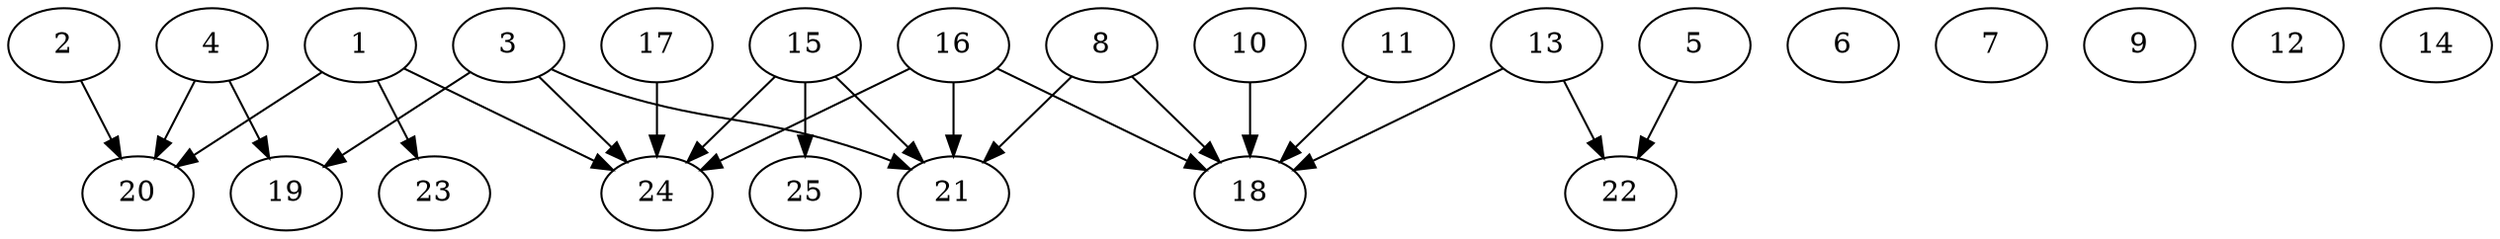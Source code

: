 // DAG automatically generated by daggen at Thu Oct  3 14:00:40 2019
// ./daggen --dot -n 25 --ccr 0.3 --fat 0.9 --regular 0.9 --density 0.5 --mindata 5242880 --maxdata 52428800 
digraph G {
  1 [size="110404267", alpha="0.10", expect_size="33121280"] 
  1 -> 20 [size ="33121280"]
  1 -> 23 [size ="33121280"]
  1 -> 24 [size ="33121280"]
  2 [size="120733013", alpha="0.10", expect_size="36219904"] 
  2 -> 20 [size ="36219904"]
  3 [size="133686613", alpha="0.18", expect_size="40105984"] 
  3 -> 19 [size ="40105984"]
  3 -> 21 [size ="40105984"]
  3 -> 24 [size ="40105984"]
  4 [size="66631680", alpha="0.13", expect_size="19989504"] 
  4 -> 19 [size ="19989504"]
  4 -> 20 [size ="19989504"]
  5 [size="139069440", alpha="0.16", expect_size="41720832"] 
  5 -> 22 [size ="41720832"]
  6 [size="131242667", alpha="0.11", expect_size="39372800"] 
  7 [size="98208427", alpha="0.02", expect_size="29462528"] 
  8 [size="127187627", alpha="0.10", expect_size="38156288"] 
  8 -> 18 [size ="38156288"]
  8 -> 21 [size ="38156288"]
  9 [size="73270613", alpha="0.14", expect_size="21981184"] 
  10 [size="76458667", alpha="0.02", expect_size="22937600"] 
  10 -> 18 [size ="22937600"]
  11 [size="139953493", alpha="0.03", expect_size="41986048"] 
  11 -> 18 [size ="41986048"]
  12 [size="63457280", alpha="0.10", expect_size="19037184"] 
  13 [size="143482880", alpha="0.12", expect_size="43044864"] 
  13 -> 18 [size ="43044864"]
  13 -> 22 [size ="43044864"]
  14 [size="126644907", alpha="0.10", expect_size="37993472"] 
  15 [size="70277120", alpha="0.03", expect_size="21083136"] 
  15 -> 21 [size ="21083136"]
  15 -> 24 [size ="21083136"]
  15 -> 25 [size ="21083136"]
  16 [size="38983680", alpha="0.13", expect_size="11695104"] 
  16 -> 18 [size ="11695104"]
  16 -> 21 [size ="11695104"]
  16 -> 24 [size ="11695104"]
  17 [size="123593387", alpha="0.05", expect_size="37078016"] 
  17 -> 24 [size ="37078016"]
  18 [size="135755093", alpha="0.19", expect_size="40726528"] 
  19 [size="56818347", alpha="0.07", expect_size="17045504"] 
  20 [size="164594347", alpha="0.02", expect_size="49378304"] 
  21 [size="20114773", alpha="0.09", expect_size="6034432"] 
  22 [size="45663573", alpha="0.08", expect_size="13699072"] 
  23 [size="121053867", alpha="0.03", expect_size="36316160"] 
  24 [size="56548693", alpha="0.04", expect_size="16964608"] 
  25 [size="134396587", alpha="0.20", expect_size="40318976"] 
}
